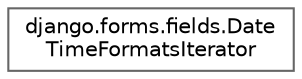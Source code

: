 digraph "Graphical Class Hierarchy"
{
 // LATEX_PDF_SIZE
  bgcolor="transparent";
  edge [fontname=Helvetica,fontsize=10,labelfontname=Helvetica,labelfontsize=10];
  node [fontname=Helvetica,fontsize=10,shape=box,height=0.2,width=0.4];
  rankdir="LR";
  Node0 [id="Node000000",label="django.forms.fields.Date\lTimeFormatsIterator",height=0.2,width=0.4,color="grey40", fillcolor="white", style="filled",URL="$classdjango_1_1forms_1_1fields_1_1_date_time_formats_iterator.html",tooltip=" "];
}
